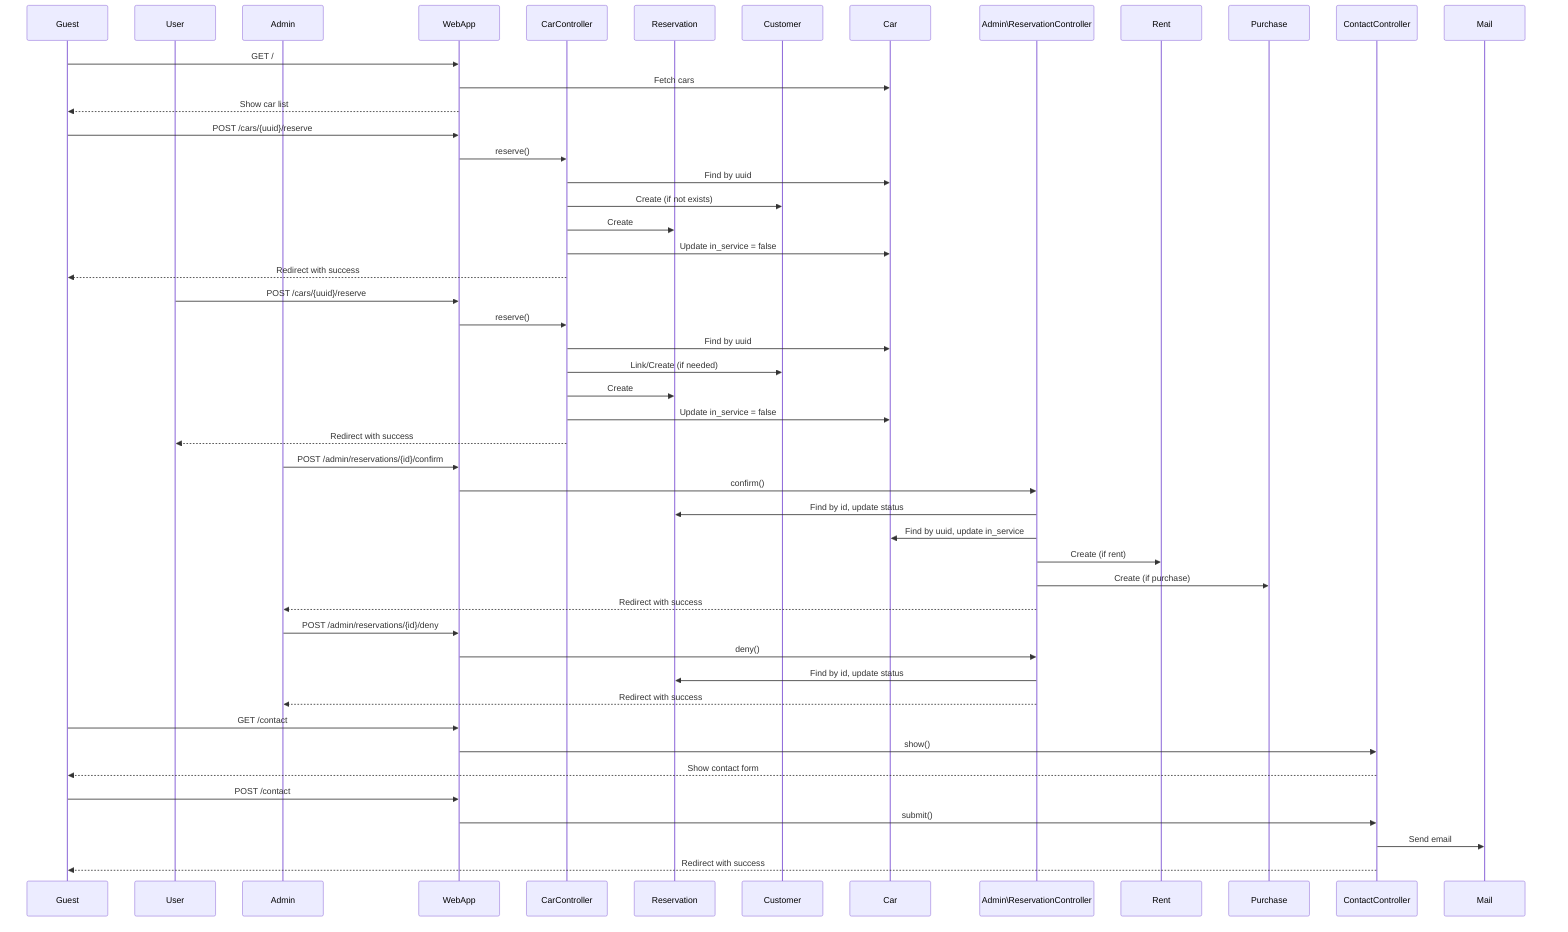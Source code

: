 sequenceDiagram
    participant Guest
    participant User
    participant Admin
    participant WebApp
    participant CarController
    participant Reservation
    participant Customer
    participant Car
    participant AdminReservationController as Admin\ReservationController
    participant Rent
    participant Purchase
    participant ContactController
    participant Mail

    %% Browsing cars
    Guest->>WebApp: GET /
    WebApp->>Car: Fetch cars
    WebApp-->>Guest: Show car list

    %% Reserving a car (Guest)
    Guest->>WebApp: POST /cars/{uuid}/reserve
    WebApp->>CarController: reserve()
    CarController->>Car: Find by uuid
    CarController->>Customer: Create (if not exists)
    CarController->>Reservation: Create
    CarController->>Car: Update in_service = false
    CarController-->>Guest: Redirect with success

    %% Reserving a car (Authenticated User)
    User->>WebApp: POST /cars/{uuid}/reserve
    WebApp->>CarController: reserve()
    CarController->>Car: Find by uuid
    CarController->>Customer: Link/Create (if needed)
    CarController->>Reservation: Create
    CarController->>Car: Update in_service = false
    CarController-->>User: Redirect with success

    %% Admin confirms reservation
    Admin->>WebApp: POST /admin/reservations/{id}/confirm
    WebApp->>AdminReservationController: confirm()
    AdminReservationController->>Reservation: Find by id, update status
    AdminReservationController->>Car: Find by uuid, update in_service
    AdminReservationController->>Rent: Create (if rent)
    AdminReservationController->>Purchase: Create (if purchase)
    AdminReservationController-->>Admin: Redirect with success

    %% Admin denies reservation
    Admin->>WebApp: POST /admin/reservations/{id}/deny
    WebApp->>AdminReservationController: deny()
    AdminReservationController->>Reservation: Find by id, update status
    AdminReservationController-->>Admin: Redirect with success

    %% Contact form
    Guest->>WebApp: GET /contact
    WebApp->>ContactController: show()
    ContactController-->>Guest: Show contact form

    Guest->>WebApp: POST /contact
    WebApp->>ContactController: submit()
    ContactController->>Mail: Send email
    ContactController-->>Guest: Redirect with success